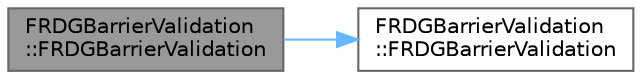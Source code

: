 digraph "FRDGBarrierValidation::FRDGBarrierValidation"
{
 // INTERACTIVE_SVG=YES
 // LATEX_PDF_SIZE
  bgcolor="transparent";
  edge [fontname=Helvetica,fontsize=10,labelfontname=Helvetica,labelfontsize=10];
  node [fontname=Helvetica,fontsize=10,shape=box,height=0.2,width=0.4];
  rankdir="LR";
  Node1 [id="Node000001",label="FRDGBarrierValidation\l::FRDGBarrierValidation",height=0.2,width=0.4,color="gray40", fillcolor="grey60", style="filled", fontcolor="black",tooltip=" "];
  Node1 -> Node2 [id="edge1_Node000001_Node000002",color="steelblue1",style="solid",tooltip=" "];
  Node2 [id="Node000002",label="FRDGBarrierValidation\l::FRDGBarrierValidation",height=0.2,width=0.4,color="grey40", fillcolor="white", style="filled",URL="$d4/ded/classFRDGBarrierValidation.html#ac8062a9d1ec090695d3046a598a2e867",tooltip=" "];
}
